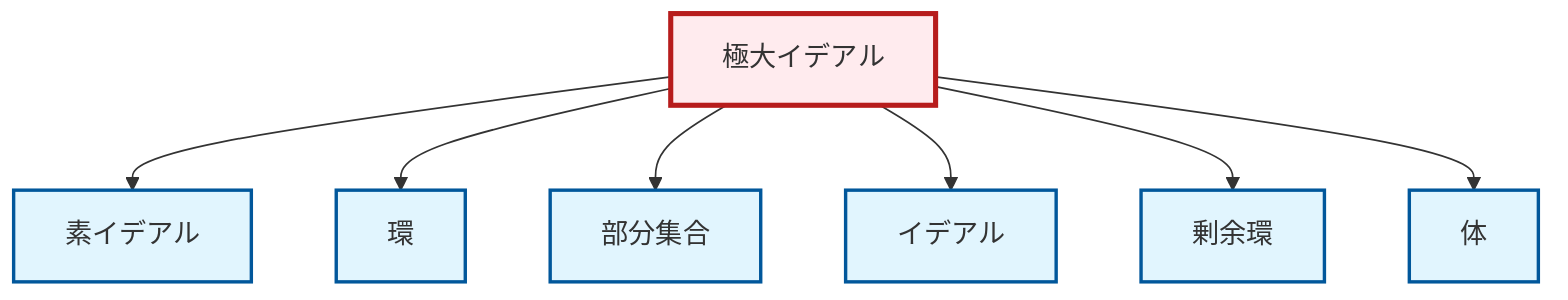 graph TD
    classDef definition fill:#e1f5fe,stroke:#01579b,stroke-width:2px
    classDef theorem fill:#f3e5f5,stroke:#4a148c,stroke-width:2px
    classDef axiom fill:#fff3e0,stroke:#e65100,stroke-width:2px
    classDef example fill:#e8f5e9,stroke:#1b5e20,stroke-width:2px
    classDef current fill:#ffebee,stroke:#b71c1c,stroke-width:3px
    def-ring["環"]:::definition
    def-prime-ideal["素イデアル"]:::definition
    def-quotient-ring["剰余環"]:::definition
    def-maximal-ideal["極大イデアル"]:::definition
    def-field["体"]:::definition
    def-ideal["イデアル"]:::definition
    def-subset["部分集合"]:::definition
    def-maximal-ideal --> def-prime-ideal
    def-maximal-ideal --> def-ring
    def-maximal-ideal --> def-subset
    def-maximal-ideal --> def-ideal
    def-maximal-ideal --> def-quotient-ring
    def-maximal-ideal --> def-field
    class def-maximal-ideal current